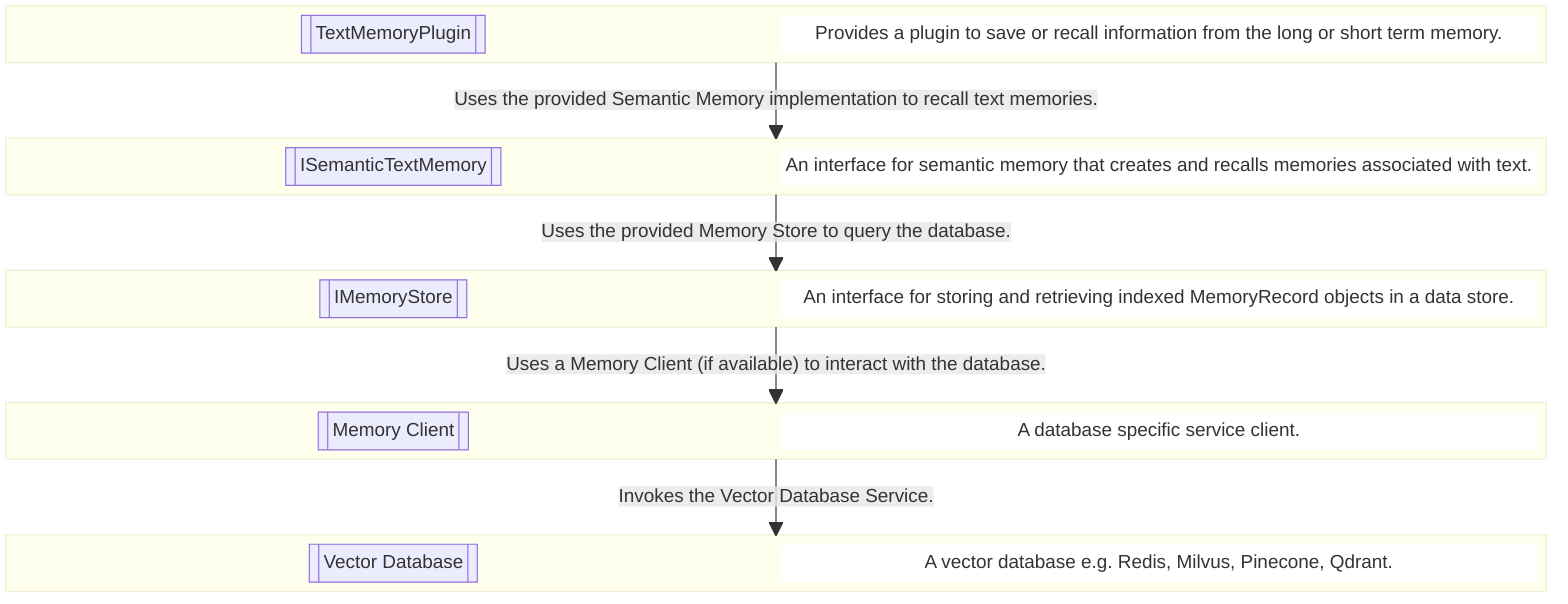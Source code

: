 block-beta
columns 1
  block:Plugin
    PluginAbstraction[["TextMemoryPlugin"]]
    PluginDescription["Provides a plugin to save or recall information from the long or short term memory."]
  end
  space
  block:SemanticMemory
    SemanticMemoryAbstraction[["ISemanticTextMemory"]]
    SemanticMemoryDescription["An interface for semantic memory that creates and recalls memories associated with text."]
  end
  space
  block:Memory
    MemoryAbstraction[["IMemoryStore"]]
    MemoryDescription["An interface for storing and retrieving indexed MemoryRecord objects in a data store."]
  end
  space
  block:MemoryClient
    MemoryClientAbstraction[["Memory Client"]]
    MemoryClientDescription["A database specific service client."]
  end
  space
  block:VectorDatabaseService
    VectorDatabase[["Vector Database"]]
    VectorDatabaseDescription["A vector database e.g. Redis, Milvus, Pinecone, Qdrant."]
  end
  Plugin-- "Uses the provided Semantic Memory implementation to recall text memories." -->SemanticMemory
  SemanticMemory-- "Uses the provided Memory Store to query the database." -->Memory
  Memory-- "Uses a Memory Client (if available) to interact with the database." -->MemoryClient
  MemoryClient-- "Invokes the Vector Database Service." -->VectorDatabaseService
  style PluginDescription fill:#FFF,stroke-width:0px
  style SemanticMemoryDescription fill:#FFF,stroke-width:0px
  style MemoryDescription fill:#FFF,stroke-width:0px
  style MemoryClientDescription fill:#FFF,stroke-width:0px
  style VectorDatabaseDescription fill:#FFF,stroke-width:0px
